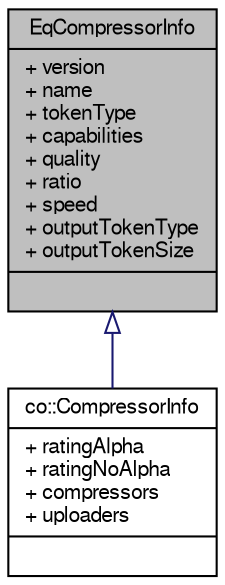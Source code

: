 digraph G
{
  edge [fontname="FreeSans",fontsize="10",labelfontname="FreeSans",labelfontsize="10"];
  node [fontname="FreeSans",fontsize="10",shape=record];
  Node1 [label="{EqCompressorInfo\n|+ version\l+ name\l+ tokenType\l+ capabilities\l+ quality\l+ ratio\l+ speed\l+ outputTokenType\l+ outputTokenSize\l|}",height=0.2,width=0.4,color="black", fillcolor="grey75", style="filled" fontcolor="black"];
  Node1 -> Node2 [dir="back",color="midnightblue",fontsize="10",style="solid",arrowtail="onormal",fontname="FreeSans"];
  Node2 [label="{co::CompressorInfo\n|+ ratingAlpha\l+ ratingNoAlpha\l+ compressors\l+ uploaders\l|}",height=0.2,width=0.4,color="black", fillcolor="white", style="filled",URL="$structco_1_1CompressorInfo.html"];
}

